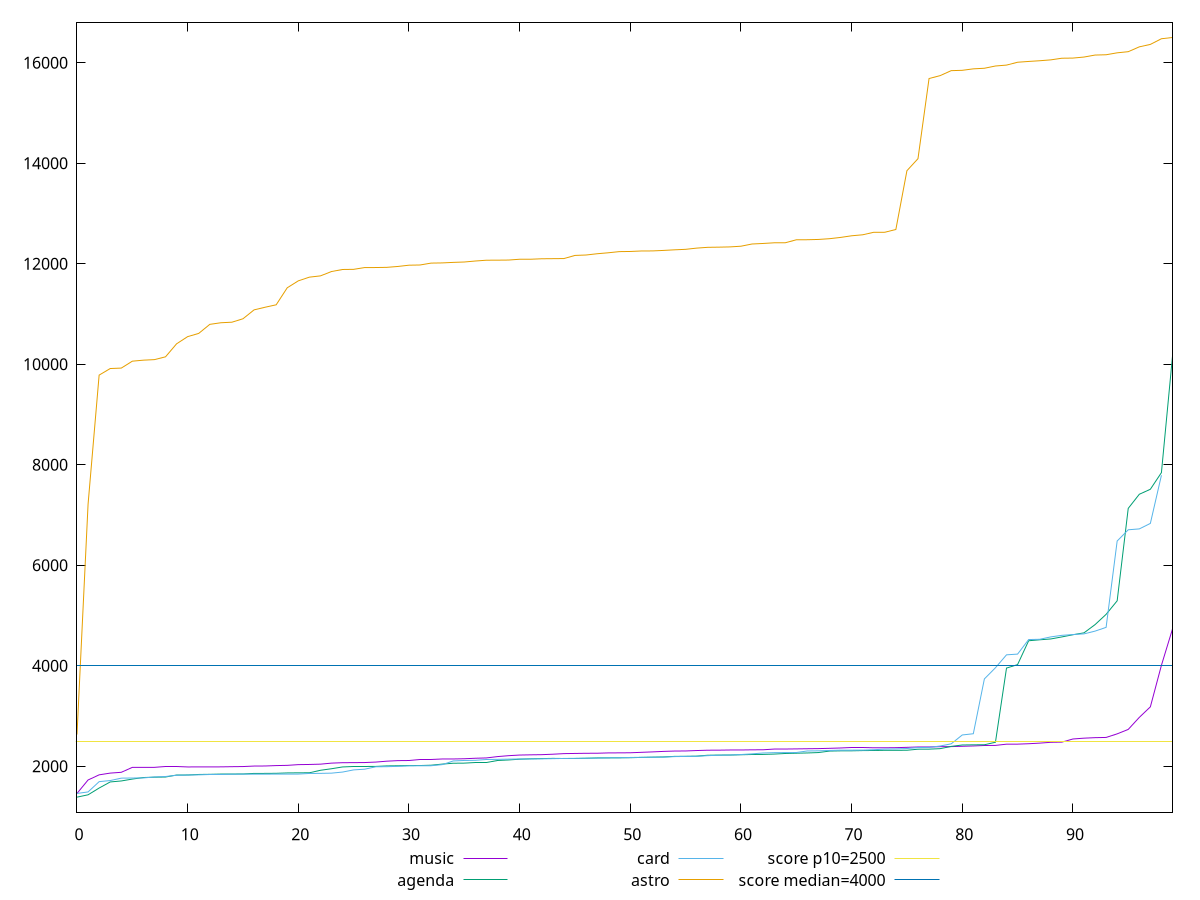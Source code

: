 reset

$music <<EOF
0 1457.3560000000002
1 1724.993
2 1827.0700000000002
3 1861.8270000000002
4 1877.6339999999996
5 1975.9560000000001
6 1976.201
7 1976.4669999999996
8 1983.8451000000005
9 1983.8549
10 1984.386
11 1985.049
12 1985.2309999999998
13 1985.938
14 1989.5919999999996
15 1992.1699999999996
16 2001.9679999999998
17 2003.319
18 2011.4669999999996
19 2015.9009999999996
20 2030.3760000000002
21 2033.7829999999997
22 2039.8310000000001
23 2060.379
24 2068.8679999999995
25 2069.9959999999996
26 2071.9519999999998
27 2081.2445000000002
28 2099.1580000000004
29 2110.0905
30 2112.3976
31 2132.634
32 2132.824
33 2142.8884999999996
34 2143.1179999999995
35 2147.44
36 2157.488
37 2163.7360000000003
38 2190.3819999999996
39 2208.547
40 2221.136
41 2225.576
42 2228.7380000000003
43 2237.71
44 2249.4941999999996
45 2252.9590499999995
46 2256.3255
47 2257.062000000001
48 2263.58195
49 2264.898
50 2266.5499999999997
51 2275.264
52 2283.8295
53 2293.778
54 2300.7882
55 2302.377
56 2310.8599999999997
57 2317.402
58 2318.3264999999997
59 2321.7111999999997
60 2321.7681999999995
61 2325.176
62 2326.21645
63 2340.2609
64 2340.8360000000002
65 2343.596
66 2346.6585000000005
67 2349.346
68 2354.999
69 2361.8410000000003
70 2362.3194
71 2362.3427
72 2365.641
73 2365.828
74 2368.1320499999997
75 2374.6935000000003
76 2381.859
77 2381.948
78 2388.0778
79 2389.2609999999995
80 2395.678
81 2402.014
82 2411.23395
83 2413.155
84 2437.6684999999998
85 2438.2709999999997
86 2446.5099
87 2458.5115
88 2474.9982999999997
89 2478.252
90 2540.74945
91 2557.134
92 2567.241
93 2571.634
94 2643.0205000000005
95 2731.399
96 2970.952
97 3180.7405000000003
98 4007.6965
99 4730.5805
EOF

$agenda <<EOF
0 1383.1580000000001
1 1429.7600000000002
2 1564.512
3 1685.6599999999999
4 1705.368
5 1742.8269999999998
6 1773.808
7 1780.575
8 1783.908
9 1823.5860000000002
10 1824.114
11 1834.7639999999997
12 1837.6919999999998
13 1842.8740000000003
14 1843.6299999999999
15 1844.4180000000001
16 1855.5618
17 1855.7939999999999
18 1857.774
19 1865.205
20 1867.1639999999998
21 1868.2559999999999
22 1917.9
23 1948.6635
24 1984.2859999999996
25 1993.36
26 1993.4420000000005
27 1994.8379999999997
28 2005.2039999999997
29 2007.8235
30 2012.377
31 2012.4759999999997
32 2019.0679999999998
33 2040.885
34 2058.016
35 2060.21
36 2070.388
37 2070.451
38 2112.822
39 2123.275
40 2138.456
41 2146.3680000000004
42 2151.136
43 2154.832
44 2155.4248000000002
45 2155.4416
46 2157.2670000000003
47 2163.6820000000002
48 2164.7999999999997
49 2166.044000000001
50 2167.8039999999996
51 2174.2960000000003
52 2179.5519999999997
53 2183.68
54 2194.6840000000007
55 2196.5519999999997
56 2199.7279999999996
57 2217.4579999999996
58 2220.5200000000004
59 2221.2776
60 2226.6679999999997
61 2232.076
62 2233.915
63 2240.4
64 2252.244
65 2257.5904000000005
66 2262.5648
67 2270.72
68 2300.1299999999997
69 2304.4856
70 2305.3166999999994
71 2309.836
72 2311.892
73 2315.6397
74 2315.7470000000003
75 2316.7279999999996
76 2337.474
77 2338.5029999999997
78 2348.328
79 2393.4115
80 2421.3016000000007
81 2424.5600000000004
82 2426.1439999999993
83 2476.0485
84 3952.4
85 4021.1355000000003
86 4496.152
87 4515.235
88 4531.923
89 4572.280999999999
90 4615.734
91 4653.739
92 4817.028999999999
93 5022.02
94 5291.164
95 7131.521500000001
96 7411.904000000002
97 7511.817999999999
98 7843.148999999999
99 10159.043500000002
EOF

$card <<EOF
0 1456.6919999999998
1 1487.1211999999998
2 1691.3505
3 1713.692
4 1761.4044999999996
5 1764.089
6 1765.536
7 1784.4040000000002
8 1794.2640000000001
9 1818.4319999999998
10 1822.7659999999998
11 1826.9759999999997
12 1833.9359999999997
13 1834.022
14 1839.6840000000002
15 1840.074
16 1840.462
17 1840.9860000000003
18 1841.5439999999999
19 1841.8439999999998
20 1842.516
21 1854.5970000000002
22 1856.5254
23 1860.9674999999997
24 1882.5369999999996
25 1925.7024
26 1939.626
27 1987.1629999999998
28 1989.4199999999998
29 1996.0860000000002
30 2006.07
31 2007.64
32 2008.44
33 2030.1239999999998
34 2103.687
35 2113.4395
36 2116.4854999999993
37 2132.558
38 2135.609
39 2139.976
40 2143.272
41 2143.952
42 2146.0480000000002
43 2149.456
44 2153.464
45 2155.8160000000003
46 2158.2983999999997
47 2160.704
48 2166.239
49 2167.764
50 2173.208
51 2176.4439999999995
52 2177.5905000000002
53 2179.1784000000002
54 2189.944
55 2193.184
56 2195.4719999999998
57 2209.1120000000005
58 2217.5119999999997
59 2221.52
60 2231.492
61 2244.7664000000004
62 2262.2349999999997
63 2268.5654999999997
64 2270.256
65 2271.544
66 2302.294
67 2304.8424
68 2312.3550000000005
69 2318.6050000000005
70 2318.9256000000005
71 2319.328
72 2326.8309999999997
73 2339.76
74 2342.5760000000005
75 2351.272
76 2369.217
77 2373.87
78 2400.952
79 2444.2780000000002
80 2620.7195
81 2645.3785
82 3736.556
83 3958.618
84 4215.943
85 4230.5019999999995
86 4520.165999999999
87 4525.2080000000005
88 4573.065500000001
89 4604.012500000001
90 4619.393999999999
91 4633.152
92 4687.822
93 4762.875
94 6481.421
95 6705.028
96 6722.4839999999995
97 6832.349
98 7790.185999999999
EOF

$astro <<EOF
0 2630.245
1 7213.075000000001
2 9783.629
3 9914.688500000002
4 9923.3825
5 10060.982
6 10081.129499999997
7 10091.882500000003
8 10147.8125
9 10406.958999999999
10 10549.840500000002
11 10614.042
12 10793.846000000001
13 10825.819
14 10836.828
15 10905.405999999999
16 11082.028000000002
17 11134.841500000002
18 11183.229000000001
19 11522.343500000003
20 11660.208999999999
21 11733.533499999998
22 11758.926500000001
23 11845.608
24 11886.146499999999
25 11889.124
26 11924.553499999998
27 11924.985499999999
28 11928.7465
29 11946.399
30 11971.536499999998
31 11975.585000000001
32 12013.1855
33 12016.846999999998
34 12027.434500000003
35 12035.017
36 12054.788000000002
37 12070.544000000002
38 12071.645
39 12073.966
40 12089.906500000001
41 12090.142999999996
42 12099.363999999998
43 12101.466
44 12103.708999999999
45 12166.0645
46 12174.193
47 12199.3295
48 12218.432999999999
49 12241.61
50 12244.8295
51 12254.501500000002
52 12255.634
53 12265.555
54 12277.5935
55 12287.304
56 12311.541500000003
57 12327.284
58 12330.574500000002
59 12335.554499999998
60 12349.318
61 12393.372499999998
62 12403.923
63 12417.333000000002
64 12417.547
65 12476.9695
66 12478.369000000002
67 12484.033499999998
68 12498.836
69 12524.106000000002
70 12556.885999999999
71 12576.671000000002
72 12626.5985
73 12626.947
74 12682.298
75 13852.598
76 14092.059
77 15687.059000000003
78 15744.702000000005
79 15843.855500000001
80 15850.3815
81 15879.82
82 15891.529000000002
83 15936.366
84 15954.441999999995
85 16011.273000000001
86 16027.211999999998
87 16041.095000000001
88 16058.490000000003
89 16091.174000000003
90 16094.0985
91 16114.680500000002
92 16154.130499999996
93 16160.2695
94 16198.742499999998
95 16221.301
96 16317.611499999999
97 16366.468499999999
98 16479.228999999996
99 16503.9335
EOF

set key outside below
set xrange [0:99]
set yrange [1080.74249:16806.349009999998]
set trange [1080.74249:16806.349009999998]
set terminal svg size 640, 560 enhanced background rgb 'white'
set output "report/report_00029_2021-02-24T13-36-40.390Z/largest-contentful-paint/comparison/sorted/all_raw.svg"

plot $music title "music" with line, \
     $agenda title "agenda" with line, \
     $card title "card" with line, \
     $astro title "astro" with line, \
     2500 title "score p10=2500", \
     4000 title "score median=4000"

reset
